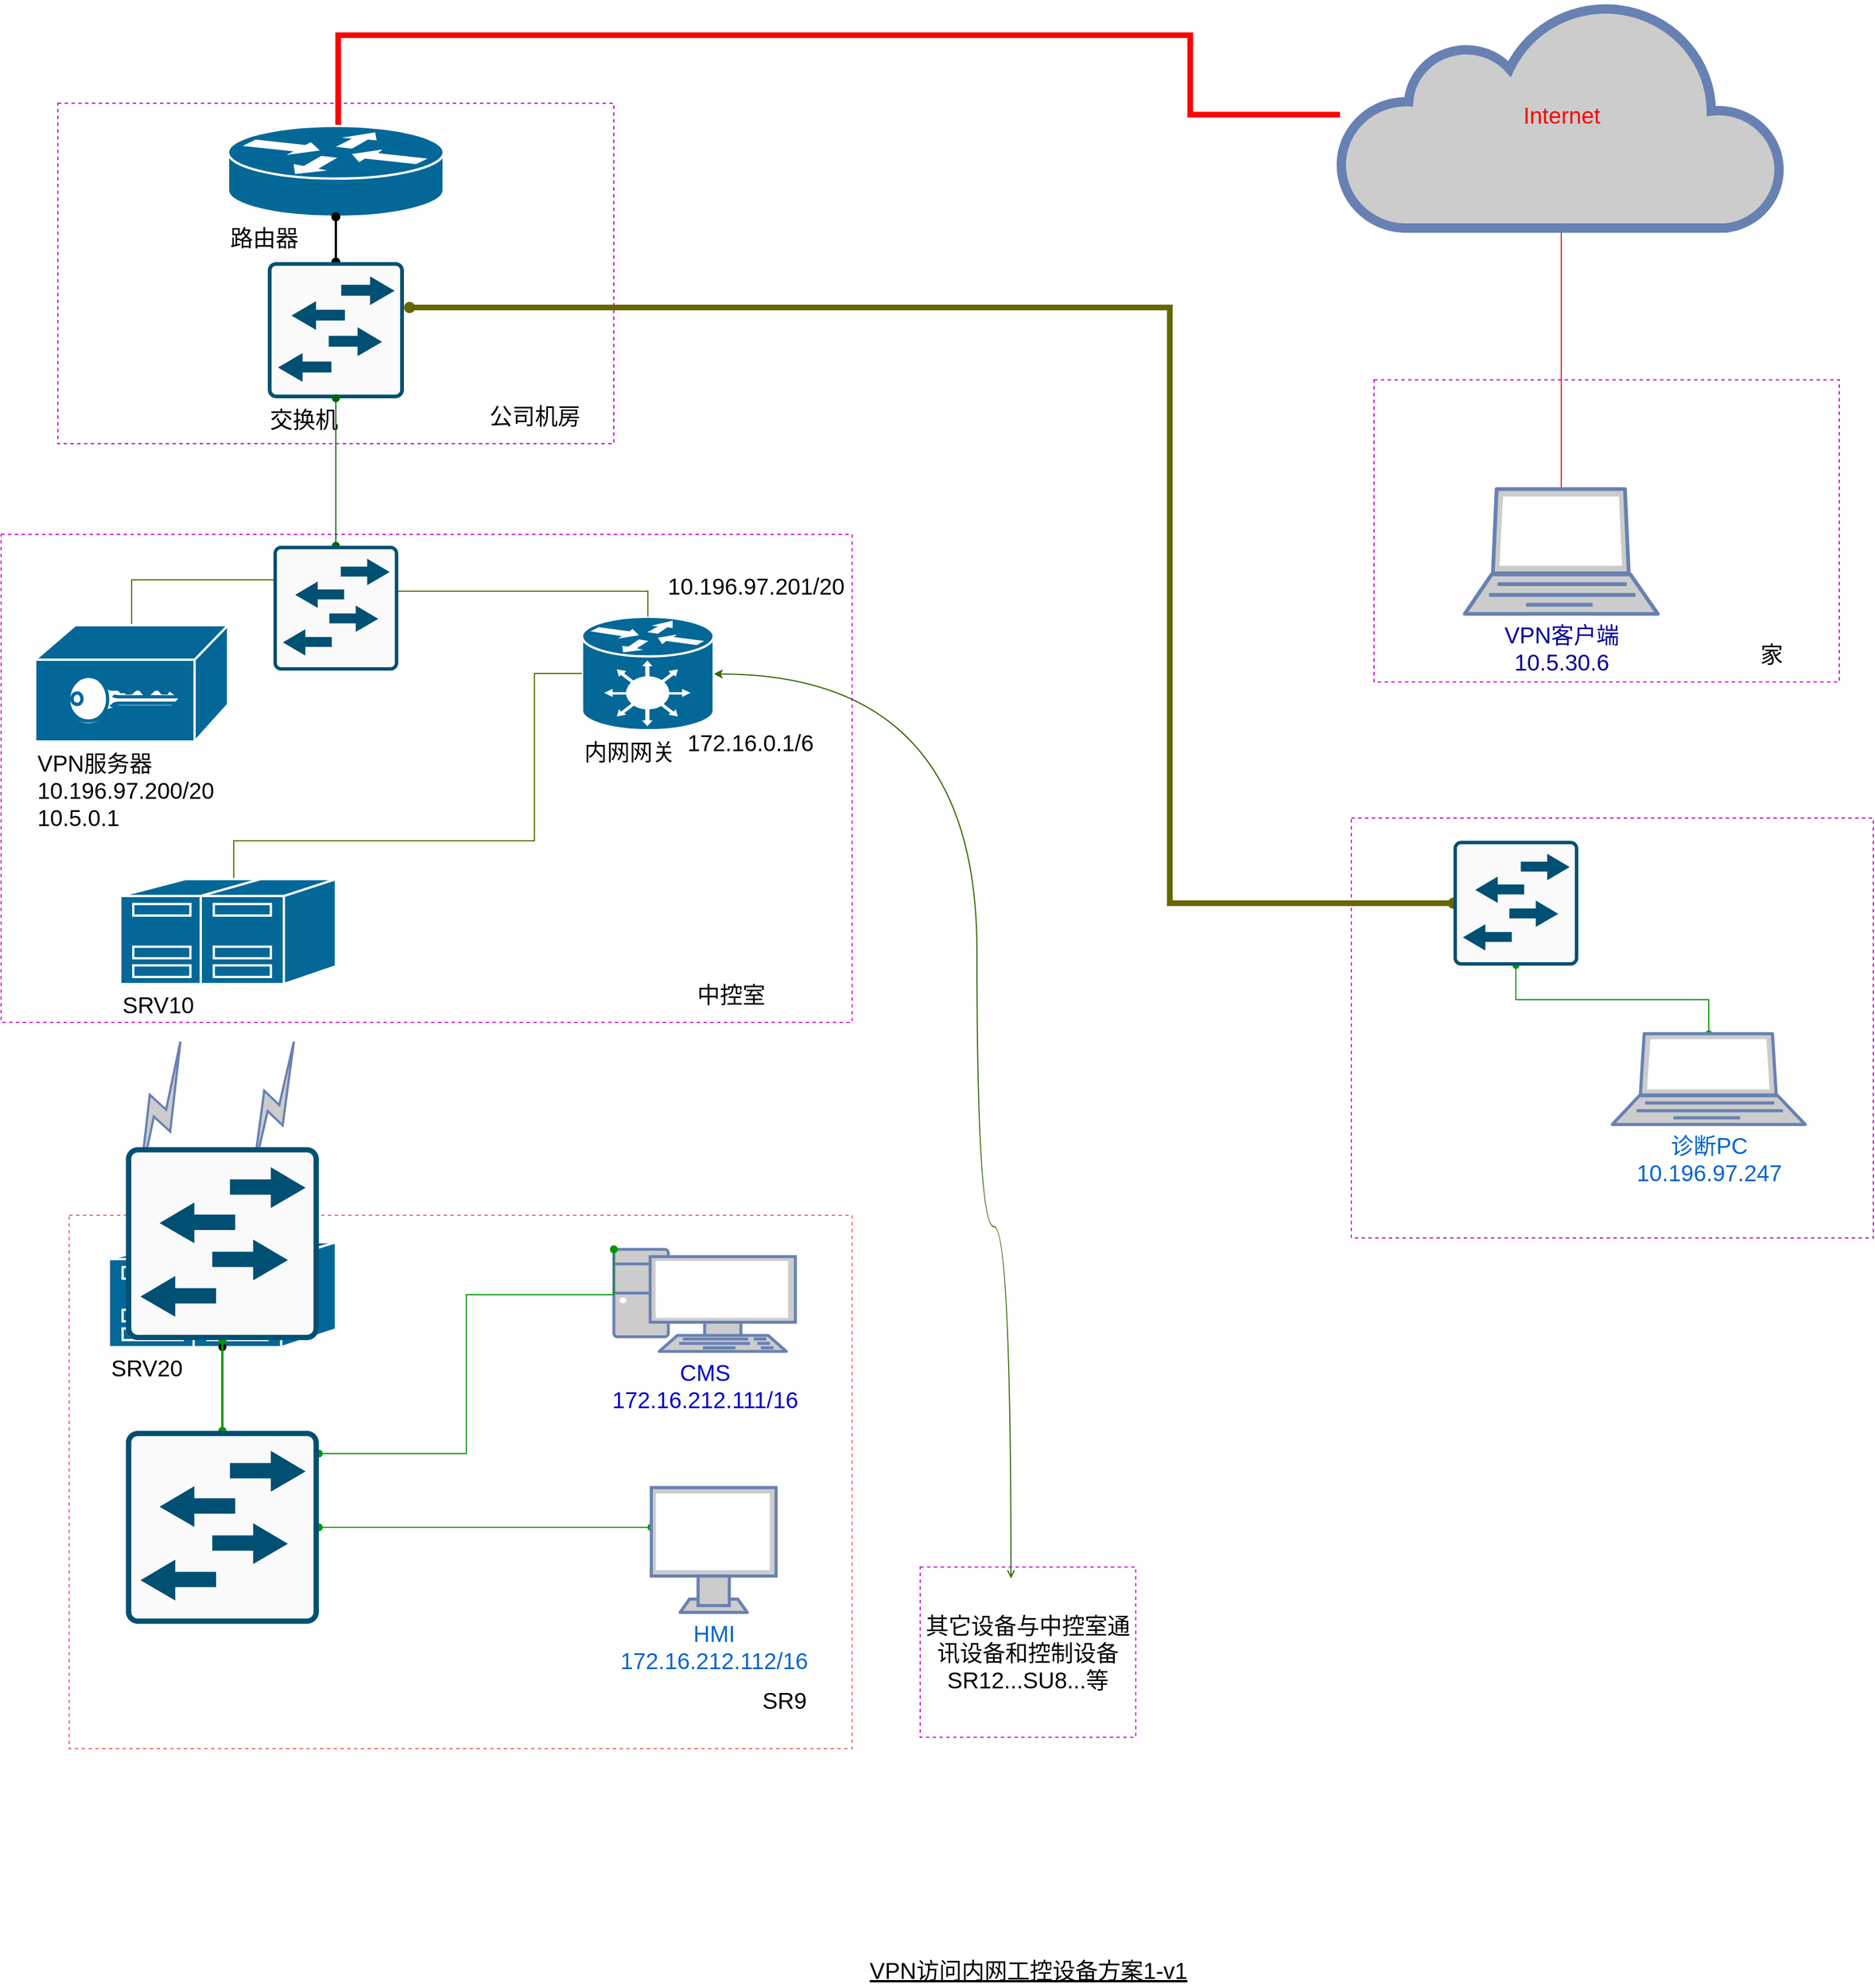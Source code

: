 <mxfile version="13.9.9" type="github">
  <diagram name="Page-1" id="55a83fd1-7818-8e21-69c5-c3457e3827bb">
    <mxGraphModel dx="1736" dy="1729" grid="1" gridSize="10" guides="1" tooltips="1" connect="1" arrows="1" fold="1" page="1" pageScale="0.5" pageWidth="1169" pageHeight="1654" background="#ffffff" math="0" shadow="0">
      <root>
        <mxCell id="0" />
        <mxCell id="1" parent="0" />
        <mxCell id="bnl0o0phUVktk9OBC3Qj-48" value="" style="rounded=0;whiteSpace=wrap;html=1;fillColor=none;dashed=1;strokeColor=#CC00CC;fontSize=20;" vertex="1" parent="1">
          <mxGeometry x="60" y="50" width="750" height="430" as="geometry" />
        </mxCell>
        <mxCell id="bnl0o0phUVktk9OBC3Qj-15" value="" style="rounded=0;whiteSpace=wrap;html=1;fillColor=none;dashed=1;strokeColor=#CC00CC;fontSize=20;" vertex="1" parent="1">
          <mxGeometry x="110" y="-330" width="490" height="300" as="geometry" />
        </mxCell>
        <mxCell id="bnl0o0phUVktk9OBC3Qj-39" value="" style="rounded=0;whiteSpace=wrap;html=1;fillColor=none;dashed=1;strokeColor=#CC00CC;fontSize=20;" vertex="1" parent="1">
          <mxGeometry x="1250" y="300" width="460" height="370" as="geometry" />
        </mxCell>
        <mxCell id="bnl0o0phUVktk9OBC3Qj-19" value="" style="rounded=0;whiteSpace=wrap;html=1;fillColor=none;dashed=1;fontSize=20;strokeColor=#EA6B66;" vertex="1" parent="1">
          <mxGeometry x="120" y="650" width="690" height="470" as="geometry" />
        </mxCell>
        <mxCell id="bnl0o0phUVktk9OBC3Qj-13" value="" style="rounded=0;whiteSpace=wrap;html=1;fillColor=none;dashed=1;strokeColor=#CC00CC;fontSize=20;" vertex="1" parent="1">
          <mxGeometry x="1270" y="-86.25" width="410" height="266.25" as="geometry" />
        </mxCell>
        <mxCell id="G7csEVz0UXpxjY1oYoXJ-40" style="edgeStyle=none;rounded=0;sketch=0;orthogonalLoop=1;jettySize=auto;html=1;exitX=0.5;exitY=0;exitDx=0;exitDy=0;exitPerimeter=0;shadow=0;startArrow=oval;startFill=1;startSize=0;endArrow=oval;endFill=1;endSize=0;fontFamily=Helvetica;fontSize=20;strokeColor=#FF0000;" parent="1" source="G7csEVz0UXpxjY1oYoXJ-6" target="G7csEVz0UXpxjY1oYoXJ-19" edge="1">
          <mxGeometry relative="1" as="geometry" />
        </mxCell>
        <mxCell id="G7csEVz0UXpxjY1oYoXJ-6" value="&lt;div style=&quot;font-size: 20px;&quot;&gt;&lt;font style=&quot;font-size: 20px;&quot; color=&quot;#000099&quot;&gt;VPN客户端&lt;/font&gt;&lt;/div&gt;&lt;div style=&quot;font-size: 20px;&quot;&gt;&lt;font style=&quot;font-size: 20px;&quot; color=&quot;#000099&quot;&gt;10.5.30.6&lt;br style=&quot;font-size: 20px;&quot;&gt;&lt;/font&gt;&lt;/div&gt;" style="fontColor=#0066CC;verticalAlign=top;verticalLabelPosition=bottom;labelPosition=center;align=center;html=1;outlineConnect=0;fillColor=#CCCCCC;strokeColor=#6881B3;gradientColor=none;gradientDirection=north;strokeWidth=2;shape=mxgraph.networks.laptop;fontSize=20;" parent="1" vertex="1">
          <mxGeometry x="1350" y="10" width="170" height="110" as="geometry" />
        </mxCell>
        <mxCell id="G7csEVz0UXpxjY1oYoXJ-17" style="orthogonalLoop=1;jettySize=auto;html=1;endArrow=classic;endFill=1;shadow=0;sketch=0;rounded=0;endSize=5;startSize=5;startArrow=open;startFill=0;strokeColor=#336600;fontSize=20;edgeStyle=orthogonalEdgeStyle;curved=1;strokeWidth=1;fontColor=#006600;" parent="1" target="G7csEVz0UXpxjY1oYoXJ-20" edge="1">
          <mxGeometry relative="1" as="geometry">
            <mxPoint x="530" y="397.5" as="targetPoint" />
            <mxPoint x="950" y="970" as="sourcePoint" />
            <Array as="points">
              <mxPoint x="920" y="660" />
              <mxPoint x="920" y="173" />
            </Array>
          </mxGeometry>
        </mxCell>
        <mxCell id="G7csEVz0UXpxjY1oYoXJ-19" value="&lt;font style=&quot;font-size: 20px&quot; color=&quot;#FF0000&quot;&gt;Internet&lt;/font&gt;" style="html=1;outlineConnect=0;fillColor=#CCCCCC;strokeColor=#6881B3;gradientColor=none;gradientDirection=north;strokeWidth=2;shape=mxgraph.networks.cloud;fontColor=#ffffff;fontSize=20;" parent="1" vertex="1">
          <mxGeometry x="1240" y="-420" width="390" height="200" as="geometry" />
        </mxCell>
        <mxCell id="G7csEVz0UXpxjY1oYoXJ-20" value="内网网关" style="shape=mxgraph.cisco.hubs_and_gateways.generic_gateway;html=1;pointerEvents=1;dashed=0;fillColor=#036897;strokeColor=#ffffff;strokeWidth=2;verticalLabelPosition=bottom;verticalAlign=top;align=left;outlineConnect=0;fontSize=20;" parent="1" vertex="1">
          <mxGeometry x="572" y="122.5" width="116" height="100" as="geometry" />
        </mxCell>
        <mxCell id="G7csEVz0UXpxjY1oYoXJ-39" style="edgeStyle=orthogonalEdgeStyle;rounded=0;sketch=0;orthogonalLoop=1;jettySize=auto;html=1;exitX=0.5;exitY=0;exitDx=0;exitDy=0;exitPerimeter=0;shadow=0;startArrow=oval;startFill=1;startSize=0;endArrow=oval;endFill=1;endSize=0;fontFamily=Helvetica;fontSize=20;strokeColor=#666600;" parent="1" source="G7csEVz0UXpxjY1oYoXJ-21" edge="1">
          <mxGeometry relative="1" as="geometry">
            <Array as="points">
              <mxPoint x="175" y="104" />
              <mxPoint x="175" y="90" />
              <mxPoint x="330" y="90" />
            </Array>
            <mxPoint x="330" y="170" as="targetPoint" />
          </mxGeometry>
        </mxCell>
        <mxCell id="G7csEVz0UXpxjY1oYoXJ-21" value="&lt;div style=&quot;font-size: 20px&quot; align=&quot;left&quot;&gt;VPN服务器&lt;/div&gt;&lt;div style=&quot;font-size: 20px&quot; align=&quot;left&quot;&gt;10.196.97.200/20&lt;/div&gt;&lt;div style=&quot;font-size: 20px&quot; align=&quot;left&quot;&gt;10.5.0.1&lt;br style=&quot;font-size: 20px&quot;&gt;&lt;/div&gt;" style="shape=mxgraph.cisco.hubs_and_gateways.vpn_gateway;html=1;pointerEvents=1;dashed=0;fillColor=#036897;strokeColor=#ffffff;strokeWidth=2;verticalLabelPosition=bottom;verticalAlign=top;align=left;outlineConnect=0;fontSize=20;" parent="1" vertex="1">
          <mxGeometry x="90" y="130" width="170" height="102.5" as="geometry" />
        </mxCell>
        <mxCell id="G7csEVz0UXpxjY1oYoXJ-22" value="172.16.0.1/6" style="edgeLabel;html=1;align=center;verticalAlign=middle;resizable=0;points=[];fontSize=20;" parent="1" vertex="1" connectable="0">
          <mxGeometry x="720.005" y="232.5" as="geometry" />
        </mxCell>
        <mxCell id="G7csEVz0UXpxjY1oYoXJ-23" value="10.196.97.201/20" style="text;html=1;align=center;verticalAlign=middle;resizable=0;points=[];autosize=1;fontFamily=Helvetica;fontSize=20;" parent="1" vertex="1">
          <mxGeometry x="640" y="80" width="170" height="30" as="geometry" />
        </mxCell>
        <mxCell id="G7csEVz0UXpxjY1oYoXJ-27" style="edgeStyle=orthogonalEdgeStyle;rounded=0;sketch=0;orthogonalLoop=1;jettySize=auto;html=1;exitX=0.5;exitY=0;exitDx=0;exitDy=0;exitPerimeter=0;shadow=0;startArrow=oval;startFill=1;startSize=0;endArrow=oval;endFill=1;endSize=0;fontSize=20;entryX=0;entryY=0.5;entryDx=0;entryDy=0;entryPerimeter=0;strokeColor=#666600;" parent="1" source="G7csEVz0UXpxjY1oYoXJ-29" target="G7csEVz0UXpxjY1oYoXJ-20" edge="1">
          <mxGeometry relative="1" as="geometry">
            <mxPoint x="490" y="370" as="targetPoint" />
            <Array as="points">
              <mxPoint x="265" y="320" />
              <mxPoint x="530" y="320" />
              <mxPoint x="530" y="173" />
            </Array>
          </mxGeometry>
        </mxCell>
        <mxCell id="G7csEVz0UXpxjY1oYoXJ-25" value="&lt;div style=&quot;font-size: 20px;&quot; align=&quot;left&quot;&gt;SRV20&lt;/div&gt;" style="shape=mxgraph.cisco.servers.standard_host;html=1;pointerEvents=1;dashed=0;fillColor=#036897;strokeColor=#ffffff;strokeWidth=2;verticalLabelPosition=bottom;verticalAlign=top;align=left;outlineConnect=0;fontSize=20;" parent="1" vertex="1">
          <mxGeometry x="155" y="673.75" width="200" height="92.5" as="geometry" />
        </mxCell>
        <mxCell id="G7csEVz0UXpxjY1oYoXJ-29" value="&lt;div style=&quot;font-size: 20px;&quot; align=&quot;left&quot;&gt;SRV10&lt;/div&gt;" style="shape=mxgraph.cisco.servers.standard_host;html=1;pointerEvents=1;dashed=0;fillColor=#036897;strokeColor=#ffffff;strokeWidth=2;verticalLabelPosition=bottom;verticalAlign=top;align=left;outlineConnect=0;fontSize=20;" parent="1" vertex="1">
          <mxGeometry x="165" y="353.75" width="190" height="92.5" as="geometry" />
        </mxCell>
        <mxCell id="G7csEVz0UXpxjY1oYoXJ-33" value="&lt;div style=&quot;font-size: 20px;&quot;&gt;CMS&lt;br style=&quot;font-size: 20px;&quot;&gt;&lt;/div&gt;&lt;div style=&quot;font-size: 20px;&quot;&gt;172.16.212.111/16&lt;br style=&quot;font-size: 20px;&quot;&gt;&lt;/div&gt;" style="verticalAlign=top;verticalLabelPosition=bottom;labelPosition=center;align=center;html=1;outlineConnect=0;fillColor=#CCCCCC;strokeColor=#6881B3;gradientColor=none;gradientDirection=north;strokeWidth=2;shape=mxgraph.networks.pc;fontColor=#0000CC;fontSize=20;" parent="1" vertex="1">
          <mxGeometry x="600" y="680" width="160" height="90" as="geometry" />
        </mxCell>
        <mxCell id="G7csEVz0UXpxjY1oYoXJ-38" style="edgeStyle=orthogonalEdgeStyle;rounded=0;sketch=0;orthogonalLoop=1;jettySize=auto;html=1;entryX=0.5;entryY=0;entryDx=0;entryDy=0;entryPerimeter=0;shadow=0;startArrow=oval;startFill=1;startSize=0;endArrow=oval;endFill=1;endSize=0;fontFamily=Helvetica;fontSize=20;strokeColor=#666600;" parent="1" target="G7csEVz0UXpxjY1oYoXJ-20" edge="1">
          <mxGeometry relative="1" as="geometry">
            <Array as="points">
              <mxPoint x="376" y="100" />
              <mxPoint x="630" y="100" />
            </Array>
            <mxPoint x="376" y="170" as="sourcePoint" />
          </mxGeometry>
        </mxCell>
        <mxCell id="G7csEVz0UXpxjY1oYoXJ-41" style="edgeStyle=orthogonalEdgeStyle;rounded=0;sketch=0;orthogonalLoop=1;jettySize=auto;html=1;shadow=0;startArrow=oval;startFill=1;startSize=0;endArrow=oval;endFill=1;endSize=0;fontFamily=Helvetica;fontSize=20;strokeWidth=5;strokeColor=#FF0000;" parent="1" target="G7csEVz0UXpxjY1oYoXJ-19" edge="1" source="bnl0o0phUVktk9OBC3Qj-2">
          <mxGeometry relative="1" as="geometry">
            <mxPoint x="650" y="-360" as="sourcePoint" />
            <mxPoint x="625" y="231" as="targetPoint" />
            <Array as="points">
              <mxPoint x="357" y="-390" />
              <mxPoint x="1108" y="-390" />
            </Array>
          </mxGeometry>
        </mxCell>
        <mxCell id="Wh6clQ4jutPT7yRsvnwL-1" value="VPN访问内网工控设备方案1-v1" style="text;html=1;align=center;verticalAlign=middle;resizable=0;points=[];autosize=1;fontSize=20;fontStyle=4" parent="1" vertex="1">
          <mxGeometry x="815" y="1300" width="300" height="30" as="geometry" />
        </mxCell>
        <mxCell id="bnl0o0phUVktk9OBC3Qj-2" value="&lt;div align=&quot;left&quot;&gt;路由器&lt;br&gt;&lt;/div&gt;" style="shape=mxgraph.cisco.routers.router;html=1;pointerEvents=1;dashed=0;fillColor=#036897;strokeColor=#ffffff;strokeWidth=2;verticalLabelPosition=bottom;verticalAlign=top;align=left;outlineConnect=0;fontSize=20;" vertex="1" parent="1">
          <mxGeometry x="260" y="-310" width="190" height="80" as="geometry" />
        </mxCell>
        <mxCell id="bnl0o0phUVktk9OBC3Qj-4" style="edgeStyle=orthogonalEdgeStyle;rounded=0;orthogonalLoop=1;jettySize=auto;html=1;exitX=0.5;exitY=0;exitDx=0;exitDy=0;exitPerimeter=0;entryX=0.5;entryY=1;entryDx=0;entryDy=0;entryPerimeter=0;endArrow=oval;endFill=1;startArrow=oval;startFill=1;fontSize=20;strokeWidth=2;" edge="1" parent="1" source="bnl0o0phUVktk9OBC3Qj-3" target="bnl0o0phUVktk9OBC3Qj-2">
          <mxGeometry relative="1" as="geometry" />
        </mxCell>
        <mxCell id="bnl0o0phUVktk9OBC3Qj-3" value="&lt;div align=&quot;left&quot;&gt;交换机&lt;br&gt;&lt;/div&gt;" style="points=[[0.015,0.015,0],[0.985,0.015,0],[0.985,0.985,0],[0.015,0.985,0],[0.25,0,0],[0.5,0,0],[0.75,0,0],[1,0.25,0],[1,0.5,0],[1,0.75,0],[0.75,1,0],[0.5,1,0],[0.25,1,0],[0,0.75,0],[0,0.5,0],[0,0.25,0]];verticalLabelPosition=bottom;html=1;verticalAlign=top;aspect=fixed;align=left;pointerEvents=1;shape=mxgraph.cisco19.rect;prIcon=l2_switch;fillColor=#FAFAFA;strokeColor=#005073;fontSize=20;" vertex="1" parent="1">
          <mxGeometry x="295" y="-190" width="120" height="120" as="geometry" />
        </mxCell>
        <mxCell id="bnl0o0phUVktk9OBC3Qj-6" style="edgeStyle=orthogonalEdgeStyle;rounded=0;orthogonalLoop=1;jettySize=auto;html=1;exitX=0.5;exitY=0;exitDx=0;exitDy=0;exitPerimeter=0;entryX=0.5;entryY=1;entryDx=0;entryDy=0;entryPerimeter=0;startArrow=oval;startFill=1;endArrow=oval;endFill=1;fontSize=20;strokeColor=#006600;" edge="1" parent="1" source="bnl0o0phUVktk9OBC3Qj-5" target="bnl0o0phUVktk9OBC3Qj-3">
          <mxGeometry relative="1" as="geometry" />
        </mxCell>
        <mxCell id="bnl0o0phUVktk9OBC3Qj-5" value="" style="points=[[0.015,0.015,0],[0.985,0.015,0],[0.985,0.985,0],[0.015,0.985,0],[0.25,0,0],[0.5,0,0],[0.75,0,0],[1,0.25,0],[1,0.5,0],[1,0.75,0],[0.75,1,0],[0.5,1,0],[0.25,1,0],[0,0.75,0],[0,0.5,0],[0,0.25,0]];verticalLabelPosition=bottom;html=1;verticalAlign=top;aspect=fixed;align=center;pointerEvents=1;shape=mxgraph.cisco19.rect;prIcon=l2_switch;fillColor=#FAFAFA;strokeColor=#005073;fontSize=20;" vertex="1" parent="1">
          <mxGeometry x="300" y="60" width="110" height="110" as="geometry" />
        </mxCell>
        <mxCell id="bnl0o0phUVktk9OBC3Qj-12" value="公司机房" style="text;html=1;align=center;verticalAlign=middle;resizable=0;points=[];autosize=1;fontSize=20;" vertex="1" parent="1">
          <mxGeometry x="480" y="-70" width="100" height="30" as="geometry" />
        </mxCell>
        <mxCell id="bnl0o0phUVktk9OBC3Qj-16" value="" style="html=1;outlineConnect=0;fillColor=#CCCCCC;strokeColor=#6881B3;gradientColor=none;gradientDirection=north;strokeWidth=2;shape=mxgraph.networks.comm_link_edge;html=1;startArrow=oval;startFill=1;endArrow=oval;endFill=1;fontSize=20;" edge="1" parent="1">
          <mxGeometry width="100" height="100" relative="1" as="geometry">
            <mxPoint x="280" y="620.5" as="sourcePoint" />
            <mxPoint x="320" y="490.5" as="targetPoint" />
          </mxGeometry>
        </mxCell>
        <mxCell id="bnl0o0phUVktk9OBC3Qj-17" value="" style="html=1;outlineConnect=0;fillColor=#CCCCCC;strokeColor=#6881B3;gradientColor=none;gradientDirection=north;strokeWidth=2;shape=mxgraph.networks.comm_link_edge;html=1;startArrow=oval;startFill=1;endArrow=oval;endFill=1;fontSize=20;" edge="1" parent="1">
          <mxGeometry width="100" height="100" relative="1" as="geometry">
            <mxPoint x="180" y="630" as="sourcePoint" />
            <mxPoint x="220" y="490" as="targetPoint" />
          </mxGeometry>
        </mxCell>
        <mxCell id="bnl0o0phUVktk9OBC3Qj-18" value="中控室" style="text;html=1;align=center;verticalAlign=middle;resizable=0;points=[];autosize=1;fontSize=20;" vertex="1" parent="1">
          <mxGeometry x="663" y="440" width="80" height="30" as="geometry" />
        </mxCell>
        <mxCell id="bnl0o0phUVktk9OBC3Qj-20" value="SR9" style="text;html=1;align=center;verticalAlign=middle;resizable=0;points=[];autosize=1;fontSize=20;" vertex="1" parent="1">
          <mxGeometry x="725" y="1061.5" width="50" height="30" as="geometry" />
        </mxCell>
        <mxCell id="bnl0o0phUVktk9OBC3Qj-25" style="edgeStyle=orthogonalEdgeStyle;rounded=0;orthogonalLoop=1;jettySize=auto;html=1;exitX=0.5;exitY=0;exitDx=0;exitDy=0;exitPerimeter=0;startArrow=oval;startFill=1;endArrow=oval;endFill=1;fontSize=20;fontColor=#006600;" edge="1" parent="1" source="bnl0o0phUVktk9OBC3Qj-23" target="G7csEVz0UXpxjY1oYoXJ-25">
          <mxGeometry relative="1" as="geometry" />
        </mxCell>
        <mxCell id="bnl0o0phUVktk9OBC3Qj-26" style="edgeStyle=orthogonalEdgeStyle;rounded=0;orthogonalLoop=1;jettySize=auto;html=1;entryX=0;entryY=0;entryDx=0;entryDy=0;entryPerimeter=0;startArrow=oval;startFill=1;endArrow=oval;endFill=1;fontSize=20;fontColor=#006600;strokeColor=#009900;" edge="1" parent="1" source="bnl0o0phUVktk9OBC3Qj-23" target="G7csEVz0UXpxjY1oYoXJ-33">
          <mxGeometry relative="1" as="geometry">
            <Array as="points">
              <mxPoint x="470" y="860" />
              <mxPoint x="470" y="720" />
              <mxPoint x="600" y="720" />
            </Array>
          </mxGeometry>
        </mxCell>
        <mxCell id="bnl0o0phUVktk9OBC3Qj-31" style="edgeStyle=orthogonalEdgeStyle;rounded=0;orthogonalLoop=1;jettySize=auto;html=1;startArrow=oval;startFill=1;endArrow=oval;endFill=1;fontSize=20;fontColor=#006600;strokeColor=#009900;" edge="1" parent="1" source="bnl0o0phUVktk9OBC3Qj-23">
          <mxGeometry relative="1" as="geometry">
            <mxPoint x="633.137" y="925" as="targetPoint" />
          </mxGeometry>
        </mxCell>
        <mxCell id="bnl0o0phUVktk9OBC3Qj-54" value="" style="edgeStyle=orthogonalEdgeStyle;rounded=0;orthogonalLoop=1;jettySize=auto;html=1;startArrow=oval;startFill=1;startSize=5;endArrow=oval;endFill=1;endSize=5;strokeWidth=2;fontSize=20;fontColor=#006600;strokeColor=#009900;" edge="1" parent="1" source="bnl0o0phUVktk9OBC3Qj-23" target="bnl0o0phUVktk9OBC3Qj-53">
          <mxGeometry relative="1" as="geometry" />
        </mxCell>
        <mxCell id="bnl0o0phUVktk9OBC3Qj-23" value="" style="points=[[0.015,0.015,0],[0.985,0.015,0],[0.985,0.985,0],[0.015,0.985,0],[0.25,0,0],[0.5,0,0],[0.75,0,0],[1,0.25,0],[1,0.5,0],[1,0.75,0],[0.75,1,0],[0.5,1,0],[0.25,1,0],[0,0.75,0],[0,0.5,0],[0,0.25,0]];verticalLabelPosition=bottom;html=1;verticalAlign=top;aspect=fixed;align=center;pointerEvents=1;shape=mxgraph.cisco19.rect;prIcon=l2_switch;fillColor=#FAFAFA;strokeColor=#005073;dashed=1;fontSize=20;" vertex="1" parent="1">
          <mxGeometry x="170" y="840" width="170" height="170" as="geometry" />
        </mxCell>
        <mxCell id="bnl0o0phUVktk9OBC3Qj-32" value="&lt;div&gt;HMI&lt;/div&gt;&lt;div&gt;172.16.212.112/16&lt;br&gt;&lt;/div&gt;" style="fontColor=#0066CC;verticalAlign=top;verticalLabelPosition=bottom;labelPosition=center;align=center;html=1;outlineConnect=0;fillColor=#CCCCCC;strokeColor=#6881B3;gradientColor=none;gradientDirection=north;strokeWidth=2;shape=mxgraph.networks.monitor;fontSize=20;" vertex="1" parent="1">
          <mxGeometry x="633" y="890" width="110" height="110" as="geometry" />
        </mxCell>
        <mxCell id="bnl0o0phUVktk9OBC3Qj-34" value="&lt;div&gt;其它设备与中控室通讯设备和控制设备&lt;/div&gt;&lt;div&gt;SR12...SU8...等&lt;br&gt;&lt;/div&gt;" style="whiteSpace=wrap;html=1;dashed=1;strokeColor=#CC00CC;fillColor=none;fontSize=20;" vertex="1" parent="1">
          <mxGeometry x="870" y="960" width="190" height="150" as="geometry" />
        </mxCell>
        <mxCell id="bnl0o0phUVktk9OBC3Qj-36" value="家" style="text;html=1;align=center;verticalAlign=middle;resizable=0;points=[];autosize=1;fontSize=20;" vertex="1" parent="1">
          <mxGeometry x="1600" y="140" width="40" height="30" as="geometry" />
        </mxCell>
        <mxCell id="bnl0o0phUVktk9OBC3Qj-38" style="rounded=0;orthogonalLoop=1;jettySize=auto;html=1;exitX=0;exitY=0.5;exitDx=0;exitDy=0;exitPerimeter=0;startArrow=oval;startFill=1;startSize=5;endArrow=oval;endFill=1;endSize=5;strokeWidth=5;fontSize=20;edgeStyle=orthogonalEdgeStyle;strokeColor=#666600;" edge="1" parent="1" source="bnl0o0phUVktk9OBC3Qj-37">
          <mxGeometry relative="1" as="geometry">
            <mxPoint x="420" y="-150" as="targetPoint" />
            <Array as="points">
              <mxPoint x="1090" y="375" />
              <mxPoint x="1090" y="-150" />
              <mxPoint x="420" y="-150" />
            </Array>
          </mxGeometry>
        </mxCell>
        <mxCell id="bnl0o0phUVktk9OBC3Qj-52" style="edgeStyle=orthogonalEdgeStyle;rounded=0;orthogonalLoop=1;jettySize=auto;html=1;exitX=0.5;exitY=1;exitDx=0;exitDy=0;exitPerimeter=0;startArrow=oval;startFill=1;startSize=5;endArrow=oval;endFill=1;endSize=5;strokeWidth=1;fontSize=20;fontColor=#006600;strokeColor=#009900;" edge="1" parent="1" source="bnl0o0phUVktk9OBC3Qj-37" target="bnl0o0phUVktk9OBC3Qj-42">
          <mxGeometry relative="1" as="geometry" />
        </mxCell>
        <mxCell id="bnl0o0phUVktk9OBC3Qj-37" value="" style="points=[[0.015,0.015,0],[0.985,0.015,0],[0.985,0.985,0],[0.015,0.985,0],[0.25,0,0],[0.5,0,0],[0.75,0,0],[1,0.25,0],[1,0.5,0],[1,0.75,0],[0.75,1,0],[0.5,1,0],[0.25,1,0],[0,0.75,0],[0,0.5,0],[0,0.25,0]];verticalLabelPosition=bottom;html=1;verticalAlign=top;aspect=fixed;align=center;pointerEvents=1;shape=mxgraph.cisco19.rect;prIcon=l2_switch;fillColor=#FAFAFA;strokeColor=#005073;fontSize=20;" vertex="1" parent="1">
          <mxGeometry x="1340" y="320" width="110" height="110" as="geometry" />
        </mxCell>
        <mxCell id="bnl0o0phUVktk9OBC3Qj-42" value="&lt;div&gt;诊断PC&lt;/div&gt;&lt;div&gt;10.196.97.247&lt;br&gt;&lt;/div&gt;" style="fontColor=#0066CC;verticalAlign=top;verticalLabelPosition=bottom;labelPosition=center;align=center;html=1;outlineConnect=0;fillColor=#CCCCCC;strokeColor=#6881B3;gradientColor=none;gradientDirection=north;strokeWidth=2;shape=mxgraph.networks.laptop;fontSize=20;" vertex="1" parent="1">
          <mxGeometry x="1480" y="490" width="170" height="80" as="geometry" />
        </mxCell>
        <mxCell id="bnl0o0phUVktk9OBC3Qj-53" value="" style="points=[[0.015,0.015,0],[0.985,0.015,0],[0.985,0.985,0],[0.015,0.985,0],[0.25,0,0],[0.5,0,0],[0.75,0,0],[1,0.25,0],[1,0.5,0],[1,0.75,0],[0.75,1,0],[0.5,1,0],[0.25,1,0],[0,0.75,0],[0,0.5,0],[0,0.25,0]];verticalLabelPosition=bottom;html=1;verticalAlign=top;aspect=fixed;align=center;pointerEvents=1;shape=mxgraph.cisco19.rect;prIcon=l2_switch;fillColor=#FAFAFA;strokeColor=#005073;dashed=1;fontSize=20;" vertex="1" parent="1">
          <mxGeometry x="170" y="590" width="170" height="170" as="geometry" />
        </mxCell>
      </root>
    </mxGraphModel>
  </diagram>
</mxfile>
